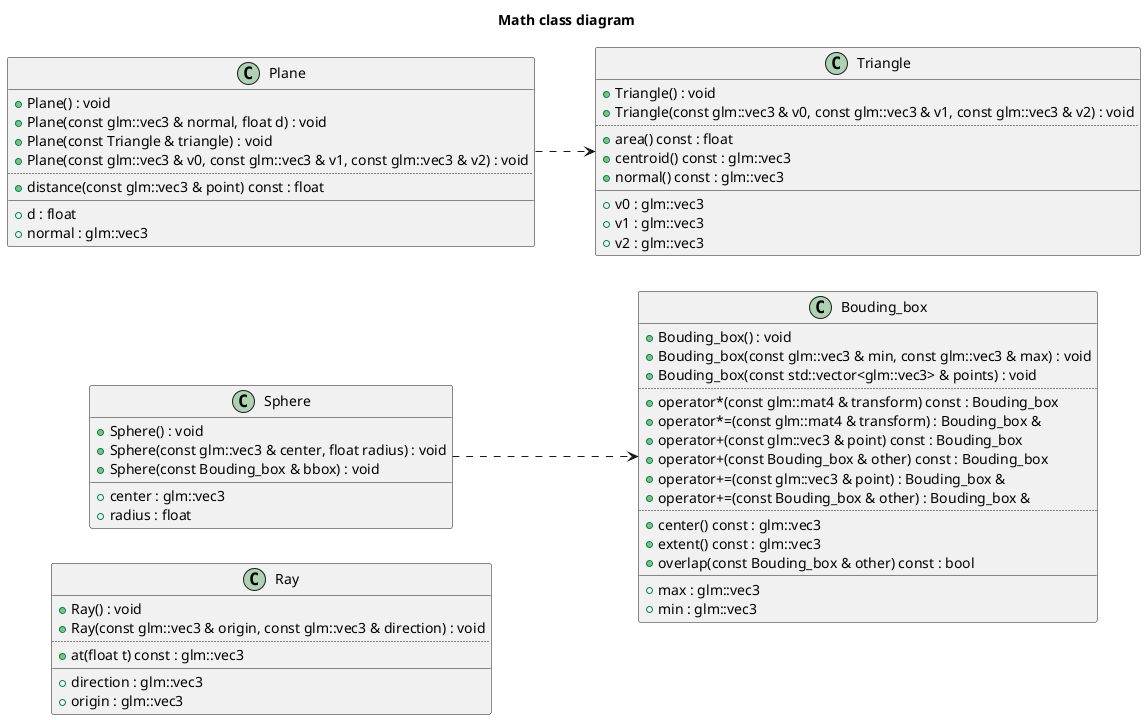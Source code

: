 @startuml
title Math class diagram
left to right direction
class "Ray" as C_0015450069910199784949
class C_0015450069910199784949 {
+Ray() : void
+Ray(const glm::vec3 & origin, const glm::vec3 & direction) : void
..
+at(float t) const : glm::vec3
__
+direction : glm::vec3
+origin : glm::vec3
}
class "Bouding_box" as C_0002167986219114420181
class C_0002167986219114420181 {
+Bouding_box() : void
+Bouding_box(const glm::vec3 & min, const glm::vec3 & max) : void
+Bouding_box(const std::vector<glm::vec3> & points) : void
..
+operator*(const glm::mat4 & transform) const : Bouding_box
+operator*=(const glm::mat4 & transform) : Bouding_box &
+operator+(const glm::vec3 & point) const : Bouding_box
+operator+(const Bouding_box & other) const : Bouding_box
+operator+=(const glm::vec3 & point) : Bouding_box &
+operator+=(const Bouding_box & other) : Bouding_box &
..
+center() const : glm::vec3
+extent() const : glm::vec3
+overlap(const Bouding_box & other) const : bool
__
+max : glm::vec3
+min : glm::vec3
}
class "Sphere" as C_0008896654506794898592
class C_0008896654506794898592 {
+Sphere() : void
+Sphere(const glm::vec3 & center, float radius) : void
+Sphere(const Bouding_box & bbox) : void
__
+center : glm::vec3
+radius : float
}
class "Triangle" as C_0001500792012341220757
class C_0001500792012341220757 {
+Triangle() : void
+Triangle(const glm::vec3 & v0, const glm::vec3 & v1, const glm::vec3 & v2) : void
..
+area() const : float
+centroid() const : glm::vec3
+normal() const : glm::vec3
__
+v0 : glm::vec3
+v1 : glm::vec3
+v2 : glm::vec3
}
class "Plane" as C_0007059972115507561733
class C_0007059972115507561733 {
+Plane() : void
+Plane(const glm::vec3 & normal, float d) : void
+Plane(const Triangle & triangle) : void
+Plane(const glm::vec3 & v0, const glm::vec3 & v1, const glm::vec3 & v2) : void
..
+distance(const glm::vec3 & point) const : float
__
+d : float
+normal : glm::vec3
}
C_0008896654506794898592 ..> C_0002167986219114420181
C_0007059972115507561733 ..> C_0001500792012341220757

'Generated with clang-uml, version 0.6.1-15-gbf4bfdc
'LLVM version clang version 19.1.7 (Fedora 19.1.7-3.fc41)
@enduml
